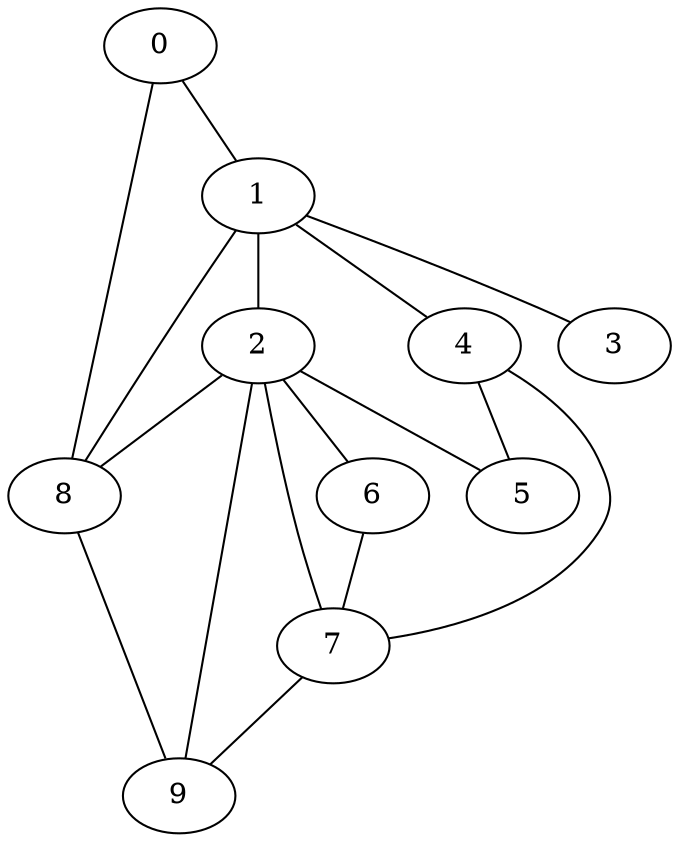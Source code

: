 
graph graphname {
    0 -- 1
0 -- 8
1 -- 2
1 -- 3
1 -- 4
1 -- 8
2 -- 5
2 -- 6
2 -- 7
2 -- 8
2 -- 9
4 -- 7
4 -- 5
6 -- 7
7 -- 9
8 -- 9

}
